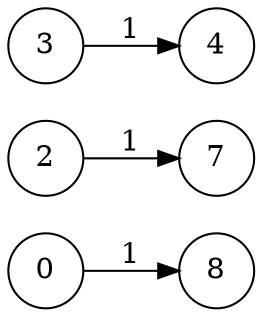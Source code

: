 digraph finite_state_machine { 
 rankdir=LR; 
 size="8,5" 
 node [shape = circle ]; 
0 -> 8 [ label = "1" ]; 
2 -> 7 [ label = "1" ]; 
3 -> 4 [ label = "1" ]; 
}